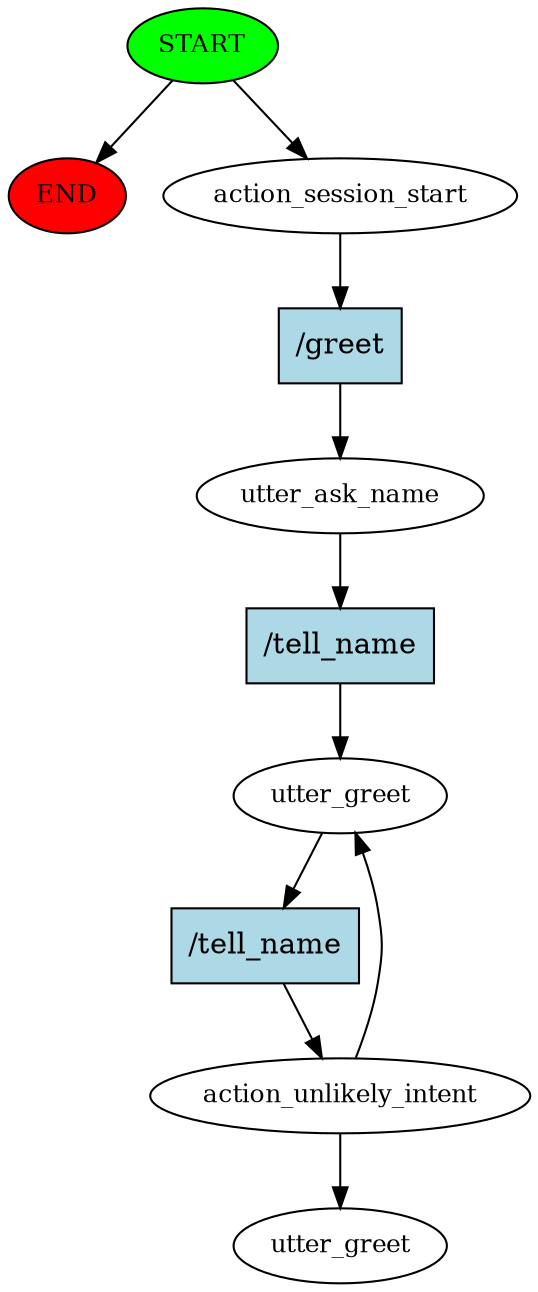 digraph  {
0 [class="start active", fillcolor=green, fontsize=12, label=START, style=filled];
"-1" [class=end, fillcolor=red, fontsize=12, label=END, style=filled];
1 [class=active, fontsize=12, label=action_session_start];
2 [class=active, fontsize=12, label=utter_ask_name];
3 [class=active, fontsize=12, label=utter_greet];
4 [class=active, fontsize=12, label=action_unlikely_intent];
11 [class="dashed active", fontsize=12, label=utter_greet];
12 [class="intent active", fillcolor=lightblue, label="/greet", shape=rect, style=filled];
13 [class="intent active", fillcolor=lightblue, label="/tell_name", shape=rect, style=filled];
14 [class="intent active", fillcolor=lightblue, label="/tell_name", shape=rect, style=filled];
0 -> "-1"  [class="", key=NONE, label=""];
0 -> 1  [class=active, key=NONE, label=""];
1 -> 12  [class=active, key=0];
2 -> 13  [class=active, key=0];
3 -> 14  [class=active, key=0];
4 -> 3  [class=active, key=NONE, label=""];
4 -> 11  [class=active, key=NONE, label=""];
12 -> 2  [class=active, key=0];
13 -> 3  [class=active, key=0];
14 -> 4  [class=active, key=0];
}
